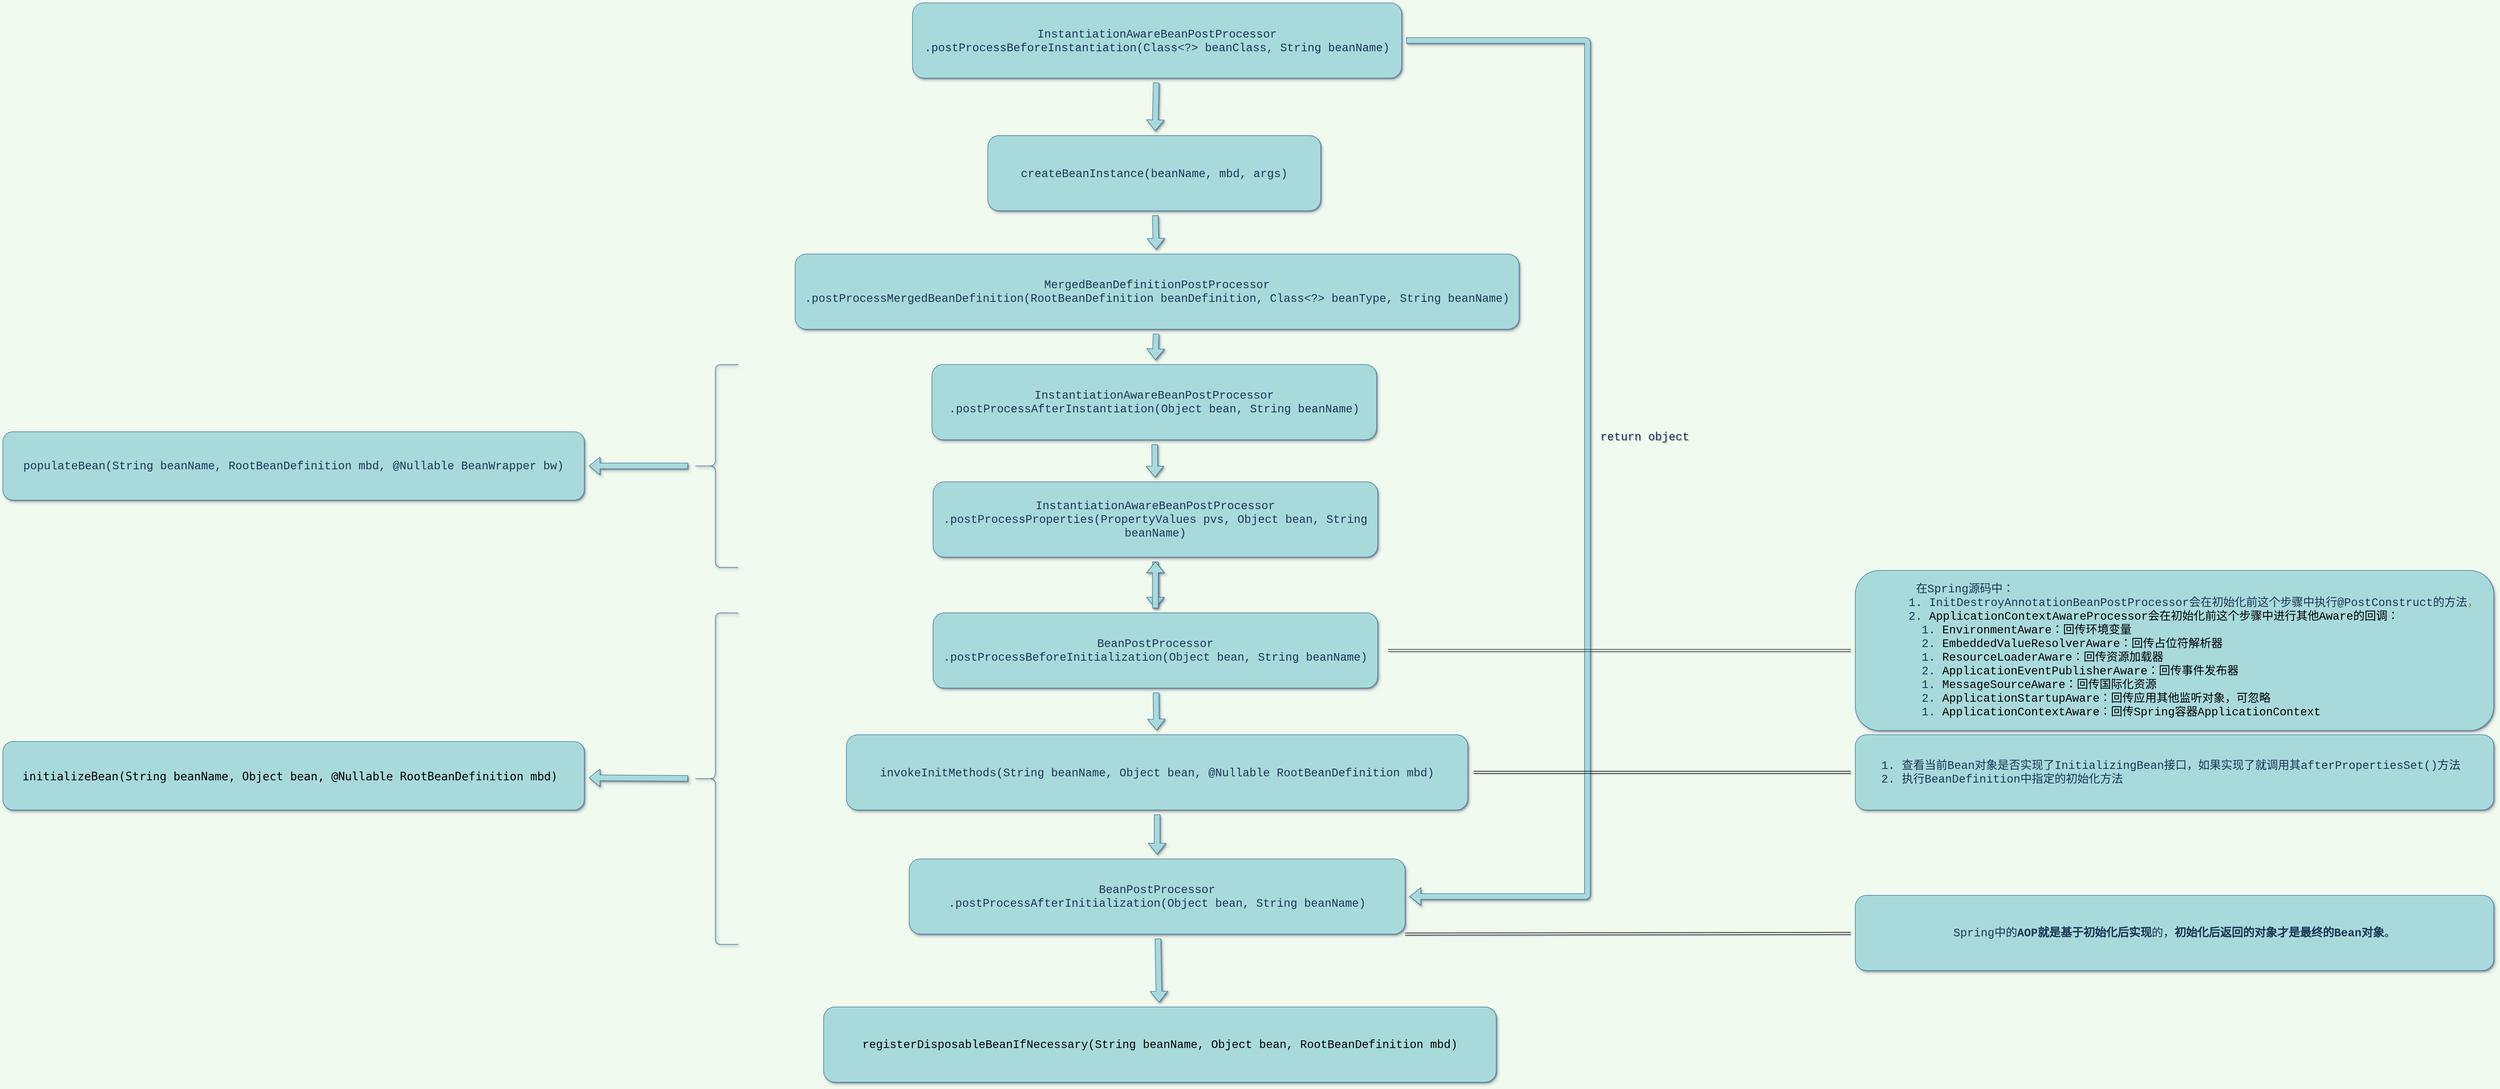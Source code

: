 <mxfile version="16.5.1" type="device"><diagram id="3q4UDlrtYE8J3Ib94o_z" name="Page-1"><mxGraphModel dx="5940" dy="1713" grid="1" gridSize="10" guides="1" tooltips="1" connect="1" arrows="1" fold="1" page="0" pageScale="1" pageWidth="850" pageHeight="1100" background="#F1FAEE" math="0" shadow="1"><root><mxCell id="0"/><mxCell id="1" parent="0"/><mxCell id="rDuIWQuCb26PFQLE0P8u-3" style="edgeStyle=none;curved=1;rounded=1;sketch=0;hachureGap=4;orthogonalLoop=1;jettySize=auto;html=1;fontFamily=Architects Daughter;fontSource=https%3A%2F%2Ffonts.googleapis.com%2Fcss%3Ffamily%3DArchitects%2BDaughter;fontSize=20;fontColor=#1D3557;endArrow=open;sourcePerimeterSpacing=8;targetPerimeterSpacing=8;strokeColor=#457B9D;shadow=1;shape=flexArrow;fillColor=#A8DADC;labelBackgroundColor=#F1FAEE;" parent="1" source="rDuIWQuCb26PFQLE0P8u-1" target="rDuIWQuCb26PFQLE0P8u-2" edge="1"><mxGeometry relative="1" as="geometry"/></mxCell><mxCell id="jkJZ58Dm7gHAd6qDi8KV-9" style="edgeStyle=elbowEdgeStyle;shape=flexArrow;sketch=0;hachureGap=4;orthogonalLoop=1;jettySize=auto;html=1;shadow=1;labelBackgroundColor=#F1FAEE;fontFamily=Architects Daughter;fontSource=https%3A%2F%2Ffonts.googleapis.com%2Fcss%3Ffamily%3DArchitects%2BDaughter;fontSize=20;fontColor=#1D3557;startArrow=none;startFill=0;endArrow=open;sourcePerimeterSpacing=8;targetPerimeterSpacing=8;strokeColor=#457B9D;fillColor=#A8DADC;rounded=1;" parent="1" source="rDuIWQuCb26PFQLE0P8u-1" target="rDuIWQuCb26PFQLE0P8u-39" edge="1"><mxGeometry relative="1" as="geometry"><Array as="points"><mxPoint x="170" y="870"/><mxPoint x="690" y="1130"/></Array></mxGeometry></mxCell><mxCell id="jkJZ58Dm7gHAd6qDi8KV-12" value="return object" style="edgeLabel;html=1;align=center;verticalAlign=middle;resizable=0;points=[];fontSize=20;fontFamily=Courier New;fontColor=#1D3557;labelBackgroundColor=none;" parent="jkJZ58Dm7gHAd6qDi8KV-9" vertex="1" connectable="0"><mxGeometry x="-0.051" y="5" relative="1" as="geometry"><mxPoint x="95" y="2" as="offset"/></mxGeometry></mxCell><mxCell id="rDuIWQuCb26PFQLE0P8u-1" value="&lt;span&gt;&lt;font face=&quot;Courier New&quot; style=&quot;line-height: 1 ; font-size: 20px&quot;&gt;InstantiationAwareBeanPostProcessor&lt;br&gt;.postProcessBeforeInstantiation(Class&amp;lt;?&amp;gt; beanClass, String beanName)&lt;/font&gt;&lt;/span&gt;" style="rounded=1;whiteSpace=wrap;html=1;sketch=0;hachureGap=4;fontFamily=Architects Daughter;fontSource=https%3A%2F%2Ffonts.googleapis.com%2Fcss%3Ffamily%3DArchitects%2BDaughter;fontSize=20;strokeColor=#457B9D;fillColor=#A8DADC;shadow=1;fontColor=#1D3557;" parent="1" vertex="1"><mxGeometry x="-1014" y="27" width="858" height="132" as="geometry"/></mxCell><mxCell id="rDuIWQuCb26PFQLE0P8u-13" style="edgeStyle=none;shape=flexArrow;curved=1;sketch=0;hachureGap=4;orthogonalLoop=1;jettySize=auto;html=1;shadow=1;fontFamily=Courier New;fontSize=16;fontColor=#1D3557;endArrow=open;sourcePerimeterSpacing=8;targetPerimeterSpacing=8;strokeColor=#457B9D;fillColor=#A8DADC;labelBackgroundColor=#F1FAEE;" parent="1" source="rDuIWQuCb26PFQLE0P8u-2" target="rDuIWQuCb26PFQLE0P8u-12" edge="1"><mxGeometry relative="1" as="geometry"/></mxCell><mxCell id="rDuIWQuCb26PFQLE0P8u-2" value="&lt;pre&gt;&lt;font face=&quot;Courier New&quot; style=&quot;font-size: 20px&quot;&gt;createBeanInstance(beanName, mbd, args)&lt;/font&gt;&lt;/pre&gt;" style="rounded=1;whiteSpace=wrap;html=1;sketch=0;hachureGap=4;fontFamily=Architects Daughter;fontSource=https%3A%2F%2Ffonts.googleapis.com%2Fcss%3Ffamily%3DArchitects%2BDaughter;fontSize=20;strokeColor=#457B9D;fillColor=#A8DADC;shadow=1;labelBackgroundColor=none;fontColor=#1D3557;" parent="1" vertex="1"><mxGeometry x="-882" y="260" width="584" height="132" as="geometry"/></mxCell><mxCell id="rDuIWQuCb26PFQLE0P8u-17" style="edgeStyle=none;shape=flexArrow;curved=1;sketch=0;hachureGap=4;orthogonalLoop=1;jettySize=auto;html=1;shadow=1;fontFamily=Courier New;fontSize=16;fontColor=#1D3557;endArrow=open;sourcePerimeterSpacing=8;targetPerimeterSpacing=8;strokeColor=#457B9D;fillColor=#A8DADC;labelBackgroundColor=#F1FAEE;" parent="1" source="rDuIWQuCb26PFQLE0P8u-12" target="rDuIWQuCb26PFQLE0P8u-16" edge="1"><mxGeometry relative="1" as="geometry"/></mxCell><mxCell id="rDuIWQuCb26PFQLE0P8u-12" value="&lt;div&gt;&lt;div&gt;&lt;font style=&quot;font-size: 20px&quot;&gt;MergedBeanDefinitionPostProcessor&lt;br&gt;&lt;/font&gt;&lt;font style=&quot;font-size: 20px&quot;&gt;.postProcessMergedBeanDefinition(RootBeanDefinition beanDefinition, Class&amp;lt;?&amp;gt; beanType, String beanName)&lt;/font&gt;&lt;/div&gt;&lt;/div&gt;" style="rounded=1;whiteSpace=wrap;html=1;sketch=0;hachureGap=4;fontFamily=Courier New;fontSize=20;strokeColor=#457B9D;fillColor=#A8DADC;shadow=1;labelBackgroundColor=none;fontColor=#1D3557;align=center;" parent="1" vertex="1"><mxGeometry x="-1220" y="468" width="1270" height="132" as="geometry"/></mxCell><mxCell id="rDuIWQuCb26PFQLE0P8u-21" style="edgeStyle=none;shape=flexArrow;curved=1;sketch=0;hachureGap=4;orthogonalLoop=1;jettySize=auto;html=1;exitX=0;exitY=0.5;exitDx=0;exitDy=0;shadow=1;fontFamily=Courier New;fontSize=16;fontColor=#1D3557;endArrow=open;sourcePerimeterSpacing=8;targetPerimeterSpacing=8;strokeColor=#457B9D;fillColor=#A8DADC;labelBackgroundColor=#F1FAEE;" parent="1" source="rDuIWQuCb26PFQLE0P8u-16" edge="1"><mxGeometry relative="1" as="geometry"><mxPoint x="-762" y="728" as="targetPoint"/></mxGeometry></mxCell><mxCell id="rDuIWQuCb26PFQLE0P8u-23" style="edgeStyle=none;shape=flexArrow;curved=1;sketch=0;hachureGap=4;orthogonalLoop=1;jettySize=auto;html=1;shadow=1;fontFamily=Courier New;fontSize=16;fontColor=#1D3557;endArrow=open;sourcePerimeterSpacing=8;targetPerimeterSpacing=8;strokeColor=#457B9D;fillColor=#A8DADC;labelBackgroundColor=#F1FAEE;" parent="1" source="rDuIWQuCb26PFQLE0P8u-16" target="rDuIWQuCb26PFQLE0P8u-22" edge="1"><mxGeometry relative="1" as="geometry"/></mxCell><mxCell id="rDuIWQuCb26PFQLE0P8u-16" value="&lt;div&gt;&lt;span style=&quot;white-space: normal&quot;&gt;&lt;font style=&quot;font-size: 20px&quot;&gt;InstantiationAwareBeanPostProcessor&lt;/font&gt;&lt;/span&gt;&lt;/div&gt;&lt;div&gt;&lt;span style=&quot;white-space: normal&quot;&gt;&lt;font style=&quot;font-size: 20px&quot;&gt;.postProcessAfterInstantiation(Object bean, String beanName)&lt;/font&gt;&lt;/span&gt;&lt;span style=&quot;font-size: 16px&quot;&gt;&lt;br&gt;&lt;/span&gt;&lt;/div&gt;" style="rounded=1;whiteSpace=wrap;html=1;sketch=0;hachureGap=4;fontFamily=Courier New;fontSize=20;strokeColor=#457B9D;fillColor=#A8DADC;shadow=1;labelBackgroundColor=none;fontColor=#1D3557;align=center;" parent="1" vertex="1"><mxGeometry x="-980" y="662" width="780" height="132" as="geometry"/></mxCell><mxCell id="rDuIWQuCb26PFQLE0P8u-36" style="edgeStyle=none;shape=flexArrow;curved=1;sketch=0;hachureGap=4;orthogonalLoop=1;jettySize=auto;html=1;shadow=1;fontFamily=Courier New;fontSize=16;fontColor=#1D3557;endArrow=open;sourcePerimeterSpacing=8;targetPerimeterSpacing=8;strokeColor=#457B9D;fillColor=#A8DADC;labelBackgroundColor=#F1FAEE;" parent="1" source="rDuIWQuCb26PFQLE0P8u-22" target="rDuIWQuCb26PFQLE0P8u-35" edge="1"><mxGeometry relative="1" as="geometry"/></mxCell><mxCell id="Kyr5WseJifXR0D-rVfWc-2" style="edgeStyle=none;curved=1;rounded=0;orthogonalLoop=1;jettySize=auto;html=1;endArrow=open;sourcePerimeterSpacing=8;targetPerimeterSpacing=8;shape=link;fillColor=#cce5ff;strokeColor=#36393d;" parent="1" target="Kyr5WseJifXR0D-rVfWc-1" edge="1"><mxGeometry relative="1" as="geometry"><mxPoint x="-180" y="1164" as="sourcePoint"/></mxGeometry></mxCell><mxCell id="rDuIWQuCb26PFQLE0P8u-22" value="&lt;font style=&quot;font-size: 20px&quot;&gt;&lt;span style=&quot;&quot;&gt;InstantiationAwareBeanPostProcessor&lt;/span&gt;&lt;br&gt;&lt;/font&gt;&lt;div&gt;&lt;span style=&quot;white-space: normal&quot;&gt;&lt;font style=&quot;font-size: 20px&quot;&gt;.postProcessProperties(PropertyValues pvs, Object bean, String beanName)&lt;/font&gt;&lt;/span&gt;&lt;/div&gt;" style="rounded=1;whiteSpace=wrap;html=1;sketch=0;hachureGap=4;fontFamily=Courier New;fontSize=20;strokeColor=#457B9D;fillColor=#A8DADC;shadow=1;labelBackgroundColor=none;fontColor=#1D3557;align=center;" parent="1" vertex="1"><mxGeometry x="-978" y="868" width="780" height="132" as="geometry"/></mxCell><mxCell id="rDuIWQuCb26PFQLE0P8u-30" value="" style="edgeStyle=none;shape=flexArrow;curved=1;sketch=0;hachureGap=4;orthogonalLoop=1;jettySize=auto;html=1;shadow=1;fontFamily=Courier New;fontSize=16;fontColor=#1D3557;endArrow=open;sourcePerimeterSpacing=8;targetPerimeterSpacing=8;strokeColor=#457B9D;fillColor=#A8DADC;labelBackgroundColor=#F1FAEE;" parent="1" source="rDuIWQuCb26PFQLE0P8u-24" target="rDuIWQuCb26PFQLE0P8u-29" edge="1"><mxGeometry relative="1" as="geometry"/></mxCell><mxCell id="rDuIWQuCb26PFQLE0P8u-24" value="" style="shape=curlyBracket;whiteSpace=wrap;html=1;rounded=1;shadow=1;labelBackgroundColor=none;sketch=0;hachureGap=4;fontFamily=Courier New;fontSize=16;fontColor=#1D3557;strokeColor=#457B9D;fillColor=#A8DADC;align=center;" parent="1" vertex="1"><mxGeometry x="-1400" y="662" width="80" height="356" as="geometry"/></mxCell><mxCell id="rDuIWQuCb26PFQLE0P8u-29" value="&lt;pre&gt;&lt;font face=&quot;Courier New&quot; style=&quot;font-size: 20px&quot;&gt;populateBean(String beanName, RootBeanDefinition mbd, @Nullable BeanWrapper bw)&lt;/font&gt;&lt;/pre&gt;" style="whiteSpace=wrap;html=1;rounded=1;shadow=1;labelBackgroundColor=none;sketch=0;hachureGap=4;fontFamily=Courier New;fontSize=16;fontColor=#1D3557;strokeColor=#457B9D;fillColor=#A8DADC;align=center;" parent="1" vertex="1"><mxGeometry x="-2610" y="780" width="1020" height="120" as="geometry"/></mxCell><mxCell id="rDuIWQuCb26PFQLE0P8u-38" style="edgeStyle=none;shape=flexArrow;curved=1;sketch=0;hachureGap=4;orthogonalLoop=1;jettySize=auto;html=1;shadow=1;fontFamily=Courier New;fontSize=16;fontColor=#1D3557;endArrow=open;sourcePerimeterSpacing=8;targetPerimeterSpacing=8;strokeColor=#457B9D;fillColor=#A8DADC;labelBackgroundColor=#F1FAEE;" parent="1" source="rDuIWQuCb26PFQLE0P8u-35" target="rDuIWQuCb26PFQLE0P8u-37" edge="1"><mxGeometry relative="1" as="geometry"/></mxCell><mxCell id="jkJZ58Dm7gHAd6qDi8KV-11" value="" style="edgeStyle=elbowEdgeStyle;shape=flexArrow;rounded=1;sketch=0;hachureGap=4;orthogonalLoop=1;jettySize=auto;html=1;shadow=1;labelBackgroundColor=#F1FAEE;fontFamily=Architects Daughter;fontSource=https%3A%2F%2Ffonts.googleapis.com%2Fcss%3Ffamily%3DArchitects%2BDaughter;fontSize=20;fontColor=#1D3557;startArrow=none;startFill=0;endArrow=open;sourcePerimeterSpacing=8;targetPerimeterSpacing=8;strokeColor=#457B9D;fillColor=#A8DADC;" parent="1" source="rDuIWQuCb26PFQLE0P8u-35" target="rDuIWQuCb26PFQLE0P8u-22" edge="1"><mxGeometry relative="1" as="geometry"/></mxCell><mxCell id="Kyr5WseJifXR0D-rVfWc-4" style="edgeStyle=none;shape=link;curved=1;rounded=0;orthogonalLoop=1;jettySize=auto;html=1;endArrow=open;sourcePerimeterSpacing=8;targetPerimeterSpacing=8;" parent="1" target="Kyr5WseJifXR0D-rVfWc-3" edge="1"><mxGeometry relative="1" as="geometry"><mxPoint x="-30" y="1378" as="sourcePoint"/></mxGeometry></mxCell><mxCell id="rDuIWQuCb26PFQLE0P8u-35" value="&lt;br&gt;BeanPostProcessor&lt;br&gt;.postProcessBeforeInitialization(Object bean, String beanName)&lt;br&gt;&lt;br&gt;" style="rounded=1;sketch=0;hachureGap=4;fontFamily=Courier New;fontSize=20;strokeColor=#457B9D;fillColor=#A8DADC;shadow=1;labelBackgroundColor=none;fontColor=#1D3557;align=center;whiteSpace=wrap;html=1;" parent="1" vertex="1"><mxGeometry x="-978" y="1098" width="780" height="132" as="geometry"/></mxCell><mxCell id="rDuIWQuCb26PFQLE0P8u-40" style="edgeStyle=none;shape=flexArrow;curved=1;sketch=0;hachureGap=4;orthogonalLoop=1;jettySize=auto;html=1;shadow=1;fontFamily=Courier New;fontSize=16;fontColor=#1D3557;endArrow=open;sourcePerimeterSpacing=8;targetPerimeterSpacing=8;strokeColor=#457B9D;fillColor=#A8DADC;labelBackgroundColor=#F1FAEE;" parent="1" source="rDuIWQuCb26PFQLE0P8u-37" target="rDuIWQuCb26PFQLE0P8u-39" edge="1"><mxGeometry relative="1" as="geometry"/></mxCell><mxCell id="rDuIWQuCb26PFQLE0P8u-37" value="&lt;pre&gt;&lt;pre&gt;&lt;pre&gt;&lt;font style=&quot;font-size: 20px&quot; face=&quot;Courier New&quot;&gt;invokeInitMethods(String beanName, Object bean, @Nullable RootBeanDefinition mbd)&lt;/font&gt;&lt;/pre&gt;&lt;/pre&gt;&lt;/pre&gt;" style="rounded=1;whiteSpace=wrap;html=1;sketch=0;hachureGap=4;fontFamily=Architects Daughter;fontSource=https%3A%2F%2Ffonts.googleapis.com%2Fcss%3Ffamily%3DArchitects%2BDaughter;fontSize=20;strokeColor=#457B9D;fillColor=#A8DADC;shadow=1;labelBackgroundColor=none;fontColor=#1D3557;align=center;" parent="1" vertex="1"><mxGeometry x="-1130" y="1312" width="1090" height="132" as="geometry"/></mxCell><mxCell id="rDuIWQuCb26PFQLE0P8u-46" style="edgeStyle=none;shape=flexArrow;curved=1;sketch=0;hachureGap=4;orthogonalLoop=1;jettySize=auto;html=1;shadow=1;labelBackgroundColor=#F1FAEE;fontFamily=Courier New;fontSize=16;fontColor=#1D3557;endArrow=open;sourcePerimeterSpacing=8;targetPerimeterSpacing=8;strokeColor=#457B9D;fillColor=#A8DADC;" parent="1" source="rDuIWQuCb26PFQLE0P8u-39" target="rDuIWQuCb26PFQLE0P8u-45" edge="1"><mxGeometry relative="1" as="geometry"/></mxCell><mxCell id="Kyr5WseJifXR0D-rVfWc-8" style="edgeStyle=none;shape=link;curved=1;rounded=0;orthogonalLoop=1;jettySize=auto;html=1;exitX=1;exitY=1;exitDx=0;exitDy=0;endArrow=open;sourcePerimeterSpacing=8;targetPerimeterSpacing=8;" parent="1" source="rDuIWQuCb26PFQLE0P8u-39" target="Kyr5WseJifXR0D-rVfWc-7" edge="1"><mxGeometry relative="1" as="geometry"/></mxCell><mxCell id="rDuIWQuCb26PFQLE0P8u-39" value="&lt;div&gt;&lt;div&gt;&lt;div&gt;&lt;font style=&quot;font-size: 20px&quot;&gt;&lt;span&gt;BeanPostProcessor&lt;/span&gt;&lt;/font&gt;&lt;/div&gt;&lt;div&gt;&lt;font style=&quot;font-size: 20px&quot;&gt;&lt;span&gt;.postProcessAfterInitialization(Object bean, String beanName)&lt;/span&gt;&lt;/font&gt;&lt;br&gt;&lt;/div&gt;&lt;/div&gt;&lt;/div&gt;" style="rounded=1;whiteSpace=wrap;html=1;sketch=0;hachureGap=4;fontFamily=Courier New;fontSize=20;strokeColor=#457B9D;fillColor=#A8DADC;shadow=1;labelBackgroundColor=none;fontColor=#1D3557;align=center;" parent="1" vertex="1"><mxGeometry x="-1020" y="1530" width="870" height="132" as="geometry"/></mxCell><mxCell id="rDuIWQuCb26PFQLE0P8u-45" value="&lt;div&gt;&lt;div&gt;&lt;div&gt;&lt;div&gt;&lt;span&gt;registerDisposableBeanIfNecessary&lt;/span&gt;&lt;span&gt;(&lt;/span&gt;&lt;span&gt;String &lt;/span&gt;&lt;span&gt;beanName&lt;/span&gt;&lt;span&gt;, &lt;/span&gt;&lt;span&gt;Object &lt;/span&gt;&lt;span&gt;bean&lt;/span&gt;&lt;span&gt;, &lt;/span&gt;&lt;span&gt;RootBeanDefinition &lt;/span&gt;&lt;span&gt;mbd&lt;/span&gt;&lt;span&gt;) &lt;/span&gt;&lt;/div&gt;&lt;/div&gt;&lt;/div&gt;&lt;/div&gt;" style="rounded=1;whiteSpace=wrap;html=1;sketch=0;hachureGap=4;fontFamily=Courier New;fontSize=20;strokeColor=#457B9D;fillColor=#A8DADC;shadow=1;labelBackgroundColor=none;fontColor=#000000;align=center;" parent="1" vertex="1"><mxGeometry x="-1170" y="1790" width="1180" height="132" as="geometry"/></mxCell><mxCell id="rDuIWQuCb26PFQLE0P8u-51" value="" style="edgeStyle=none;shape=flexArrow;curved=1;sketch=0;hachureGap=4;orthogonalLoop=1;jettySize=auto;html=1;shadow=1;fontFamily=Courier New;fontSize=16;fontColor=#1D3557;endArrow=open;sourcePerimeterSpacing=8;targetPerimeterSpacing=8;strokeColor=#457B9D;fillColor=#A8DADC;labelBackgroundColor=#F1FAEE;" parent="1" source="rDuIWQuCb26PFQLE0P8u-52" target="rDuIWQuCb26PFQLE0P8u-53" edge="1"><mxGeometry relative="1" as="geometry"/></mxCell><mxCell id="rDuIWQuCb26PFQLE0P8u-52" value="" style="shape=curlyBracket;whiteSpace=wrap;html=1;rounded=1;shadow=1;labelBackgroundColor=none;sketch=0;hachureGap=4;fontFamily=Courier New;fontSize=16;fontColor=#1D3557;strokeColor=#457B9D;fillColor=#A8DADC;align=center;" parent="1" vertex="1"><mxGeometry x="-1400" y="1098" width="80" height="582" as="geometry"/></mxCell><mxCell id="rDuIWQuCb26PFQLE0P8u-53" value="&lt;pre&gt;&lt;pre style=&quot;font-size: 20px&quot;&gt;&lt;pre style=&quot;font-family: &amp;#34;fira code&amp;#34; , monospace&quot;&gt;&lt;font color=&quot;#000000&quot;&gt;initializeBean(String beanName, Object bean, @Nullable RootBeanDefinition mbd) &lt;/font&gt;&lt;/pre&gt;&lt;/pre&gt;&lt;/pre&gt;" style="whiteSpace=wrap;html=1;rounded=1;shadow=1;labelBackgroundColor=none;sketch=0;hachureGap=4;fontFamily=Courier New;fontSize=16;fontColor=#1D3557;strokeColor=#457B9D;fillColor=#A8DADC;align=center;" parent="1" vertex="1"><mxGeometry x="-2610" y="1324" width="1020" height="120" as="geometry"/></mxCell><mxCell id="Kyr5WseJifXR0D-rVfWc-1" value="&lt;blockquote style=&quot;margin: 0 0 0 40px ; border: none ; padding: 0px&quot;&gt;&lt;blockquote style=&quot;margin: 0 0 0 40px ; border: none ; padding: 0px&quot;&gt;&lt;div class=&quot;lake-content&quot;&gt;&lt;p id=&quot;u871457b9&quot; class=&quot;ne-p&quot; style=&quot;text-align: justify ; margin: 0px ; padding: 0px ; min-height: 24px&quot;&gt;&lt;span class=&quot;ne-text&quot;&gt;在Spring源码中：&lt;/span&gt;&lt;/p&gt;&lt;/div&gt;&lt;/blockquote&gt;&lt;/blockquote&gt;&lt;div class=&quot;lake-content&quot;&gt;&lt;ol class=&quot;ne-ol&quot; style=&quot;margin: 0 ; padding-left: 23px&quot;&gt;&lt;ol&gt;&lt;ol&gt;&lt;li id=&quot;u6239d5e7&quot; style=&quot;text-align: justify&quot;&gt;&lt;span class=&quot;ne-text&quot;&gt;InitDestroyAnnotationBeanPostProcessor会在初始化前这个步骤中执行@PostConstruct的方法&lt;/span&gt;&lt;span class=&quot;ne-text&quot; style=&quot;color: #9e880d&quot;&gt;，&lt;/span&gt;&lt;/li&gt;&lt;li id=&quot;u4f352be0&quot; style=&quot;text-align: justify&quot;&gt;&lt;span class=&quot;ne-text&quot; style=&quot;color: #000000&quot;&gt;ApplicationContextAwareProcessor会在初始化前这个步骤中进行其他Aware的回调：&lt;/span&gt;&lt;/li&gt;&lt;/ol&gt;&lt;/ol&gt;&lt;/ol&gt;&lt;ol class=&quot;ne-list-wrap&quot; style=&quot;margin: 0 ; padding-left: 23px ; list-style: none&quot;&gt;&lt;ol class=&quot;ne-ol&quot; style=&quot;margin: 0 ; padding-left: 23px ; list-style: lower-alpha&quot;&gt;&lt;ol&gt;&lt;ol&gt;&lt;li id=&quot;ubd8c962c&quot; style=&quot;text-align: justify&quot;&gt;&lt;span class=&quot;ne-text&quot; style=&quot;color: #000000&quot;&gt;EnvironmentAware：回传环境变量&lt;/span&gt;&lt;/li&gt;&lt;li id=&quot;ua70e850a&quot; style=&quot;text-align: justify&quot;&gt;&lt;span class=&quot;ne-text&quot; style=&quot;color: #000000&quot;&gt;EmbeddedValueResolverAware：回传占位符解析器&lt;/span&gt;&lt;/li&gt;&lt;/ol&gt;&lt;/ol&gt;&lt;/ol&gt;&lt;/ol&gt;&lt;ol class=&quot;ne-list-wrap&quot; style=&quot;margin: 0 ; padding-left: 23px ; list-style: none&quot;&gt;&lt;ol start=&quot;3&quot; class=&quot;ne-ol&quot; style=&quot;margin: 0 ; padding-left: 23px ; list-style: lower-alpha&quot;&gt;&lt;ol&gt;&lt;ol&gt;&lt;li id=&quot;u5d7a3147&quot; style=&quot;text-align: justify&quot;&gt;&lt;span class=&quot;ne-text&quot; style=&quot;color: #000000&quot;&gt;ResourceLoaderAware：回传资源加载器&lt;/span&gt;&lt;/li&gt;&lt;li id=&quot;uf3f4a464&quot; style=&quot;text-align: justify&quot;&gt;&lt;span class=&quot;ne-text&quot; style=&quot;color: #000000&quot;&gt;ApplicationEventPublisherAware：回传事件发布器&lt;/span&gt;&lt;/li&gt;&lt;/ol&gt;&lt;/ol&gt;&lt;/ol&gt;&lt;/ol&gt;&lt;ol class=&quot;ne-list-wrap&quot; style=&quot;margin: 0 ; padding-left: 23px ; list-style: none&quot;&gt;&lt;ol start=&quot;5&quot; class=&quot;ne-ol&quot; style=&quot;margin: 0 ; padding-left: 23px ; list-style: lower-alpha&quot;&gt;&lt;ol&gt;&lt;ol&gt;&lt;li id=&quot;u219df748&quot; style=&quot;text-align: justify&quot;&gt;&lt;span class=&quot;ne-text&quot; style=&quot;color: #000000&quot;&gt;MessageSourceAware：回传国际化资源&lt;/span&gt;&lt;/li&gt;&lt;li id=&quot;u9eea83ce&quot; style=&quot;text-align: justify&quot;&gt;&lt;span class=&quot;ne-text&quot; style=&quot;color: #000000&quot;&gt;ApplicationStartupAware：回传应用其他监听对象，可忽略&lt;/span&gt;&lt;/li&gt;&lt;/ol&gt;&lt;/ol&gt;&lt;/ol&gt;&lt;/ol&gt;&lt;ol class=&quot;ne-list-wrap&quot; style=&quot;margin: 0 ; padding-left: 23px ; list-style: none&quot;&gt;&lt;ol start=&quot;7&quot; class=&quot;ne-ol&quot; style=&quot;margin: 0 ; padding-left: 23px ; list-style: lower-alpha&quot;&gt;&lt;ol&gt;&lt;ol&gt;&lt;li id=&quot;u7d5e975d&quot; style=&quot;text-align: justify&quot;&gt;&lt;span class=&quot;ne-text&quot; style=&quot;color: #000000&quot;&gt;ApplicationContextAware：回传Spring容器ApplicationContext&lt;/span&gt;&lt;/li&gt;&lt;/ol&gt;&lt;/ol&gt;&lt;/ol&gt;&lt;/ol&gt;&lt;/div&gt;" style="rounded=1;whiteSpace=wrap;html=1;sketch=0;hachureGap=4;fontFamily=Courier New;fontSize=20;strokeColor=#457B9D;fillColor=#A8DADC;shadow=1;labelBackgroundColor=none;fontColor=#1D3557;align=center;" parent="1" vertex="1"><mxGeometry x="640" y="1023.5" width="1120" height="281" as="geometry"/></mxCell><mxCell id="Kyr5WseJifXR0D-rVfWc-3" value="&lt;div class=&quot;lake-content&quot;&gt;&lt;ol class=&quot;ne-ol&quot; style=&quot;margin: 0 ; padding-left: 23px&quot;&gt;&lt;li id=&quot;cf8b4125a224819b01e1c5cb39147fcc&quot; style=&quot;text-align: justify&quot;&gt;&lt;span class=&quot;ne-text&quot;&gt;查看当前Bean对象是否实现了InitializingBean接口，如果实现了就调用其afterPropertiesSet()方法&lt;/span&gt;&lt;/li&gt;&lt;li id=&quot;4b717ddb90bc0d84b1a6c0189c83c266&quot; style=&quot;text-align: justify&quot;&gt;&lt;span class=&quot;ne-text&quot;&gt;执行BeanDefinition中指定的初始化方法&lt;/span&gt;&lt;/li&gt;&lt;/ol&gt;&lt;/div&gt;" style="rounded=1;sketch=0;hachureGap=4;fontFamily=Courier New;fontSize=20;strokeColor=#457B9D;fillColor=#A8DADC;shadow=1;labelBackgroundColor=none;fontColor=#1D3557;align=center;whiteSpace=wrap;html=1;" parent="1" vertex="1"><mxGeometry x="640" y="1312" width="1120" height="132" as="geometry"/></mxCell><mxCell id="Kyr5WseJifXR0D-rVfWc-7" value="&lt;div&gt;&lt;div&gt;&lt;div&gt;&lt;div class=&quot;lake-content&quot;&gt;&lt;span class=&quot;ne-text&quot;&gt;Spring中的&lt;/span&gt;&lt;strong&gt;AOP就是基于初始化后实现&lt;/strong&gt;&lt;span class=&quot;ne-text&quot;&gt;的，&lt;/span&gt;&lt;strong&gt;初始化后返回的对象才是最终的Bean对象&lt;/strong&gt;&lt;span class=&quot;ne-text&quot;&gt;。&lt;/span&gt;&lt;/div&gt;&lt;/div&gt;&lt;/div&gt;&lt;/div&gt;" style="rounded=1;whiteSpace=wrap;html=1;sketch=0;hachureGap=4;fontFamily=Courier New;fontSize=20;strokeColor=#457B9D;fillColor=#A8DADC;shadow=1;labelBackgroundColor=none;fontColor=#1D3557;align=center;" parent="1" vertex="1"><mxGeometry x="640" y="1594" width="1120" height="132" as="geometry"/></mxCell></root></mxGraphModel></diagram></mxfile>